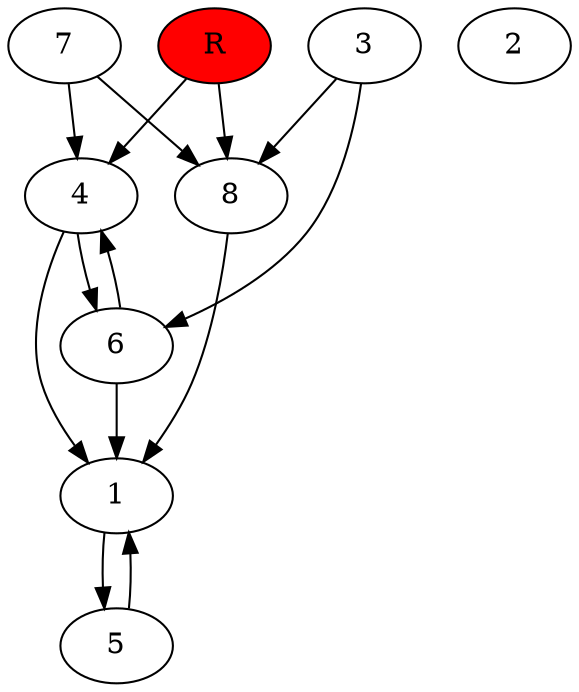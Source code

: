 digraph prb34622 {
	1
	2
	3
	4
	5
	6
	7
	8
	R [fillcolor="#ff0000" style=filled]
	1 -> 5
	3 -> 6
	3 -> 8
	4 -> 1
	4 -> 6
	5 -> 1
	6 -> 1
	6 -> 4
	7 -> 4
	7 -> 8
	8 -> 1
	R -> 4
	R -> 8
}
